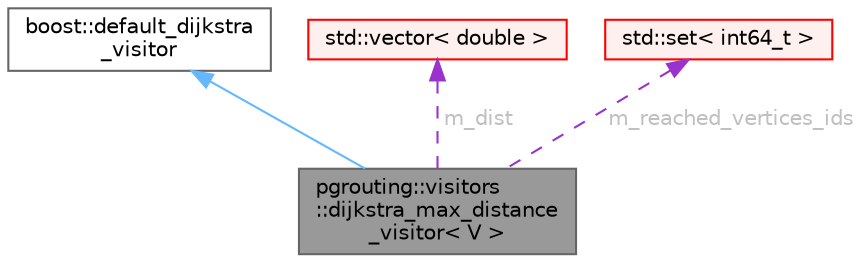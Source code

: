digraph "pgrouting::visitors::dijkstra_max_distance_visitor&lt; V &gt;"
{
 // LATEX_PDF_SIZE
  bgcolor="transparent";
  edge [fontname=Helvetica,fontsize=10,labelfontname=Helvetica,labelfontsize=10];
  node [fontname=Helvetica,fontsize=10,shape=box,height=0.2,width=0.4];
  Node1 [id="Node000001",label="pgrouting::visitors\l::dijkstra_max_distance\l_visitor\< V \>",height=0.2,width=0.4,color="gray40", fillcolor="grey60", style="filled", fontcolor="black",tooltip=" "];
  Node2 -> Node1 [id="edge1_Node000001_Node000002",dir="back",color="steelblue1",style="solid",tooltip=" "];
  Node2 [id="Node000002",label="boost::default_dijkstra\l_visitor",height=0.2,width=0.4,color="gray40", fillcolor="white", style="filled",tooltip=" "];
  Node3 -> Node1 [id="edge2_Node000001_Node000003",dir="back",color="darkorchid3",style="dashed",tooltip=" ",label=" m_dist",fontcolor="grey" ];
  Node3 [id="Node000003",label="std::vector\< double \>",height=0.2,width=0.4,color="red", fillcolor="#FFF0F0", style="filled",tooltip=" "];
  Node6 -> Node1 [id="edge3_Node000001_Node000006",dir="back",color="darkorchid3",style="dashed",tooltip=" ",label=" m_reached_vertices_ids",fontcolor="grey" ];
  Node6 [id="Node000006",label="std::set\< int64_t \>",height=0.2,width=0.4,color="red", fillcolor="#FFF0F0", style="filled",tooltip=" "];
}

